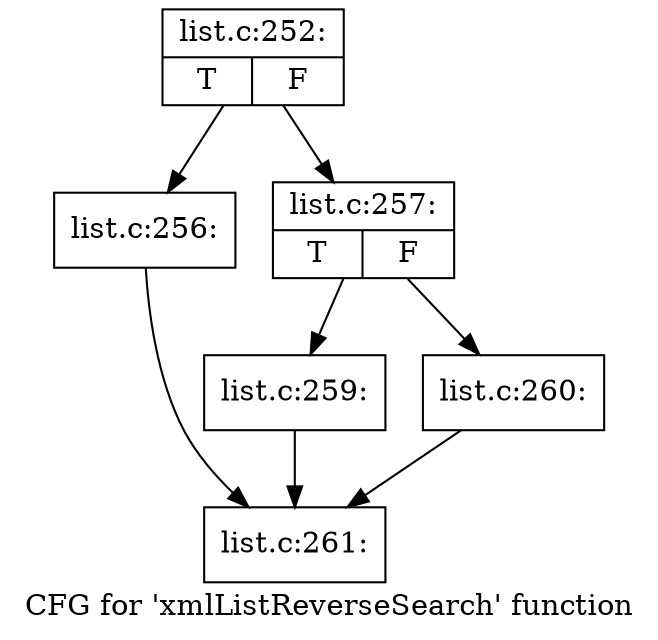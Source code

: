 digraph "CFG for 'xmlListReverseSearch' function" {
	label="CFG for 'xmlListReverseSearch' function";

	Node0x5231100 [shape=record,label="{list.c:252:|{<s0>T|<s1>F}}"];
	Node0x5231100 -> Node0x5233620;
	Node0x5231100 -> Node0x5233670;
	Node0x5233620 [shape=record,label="{list.c:256:}"];
	Node0x5233620 -> Node0x5231e90;
	Node0x5233670 [shape=record,label="{list.c:257:|{<s0>T|<s1>F}}"];
	Node0x5233670 -> Node0x522c610;
	Node0x5233670 -> Node0x5234310;
	Node0x522c610 [shape=record,label="{list.c:259:}"];
	Node0x522c610 -> Node0x5231e90;
	Node0x5234310 [shape=record,label="{list.c:260:}"];
	Node0x5234310 -> Node0x5231e90;
	Node0x5231e90 [shape=record,label="{list.c:261:}"];
}
